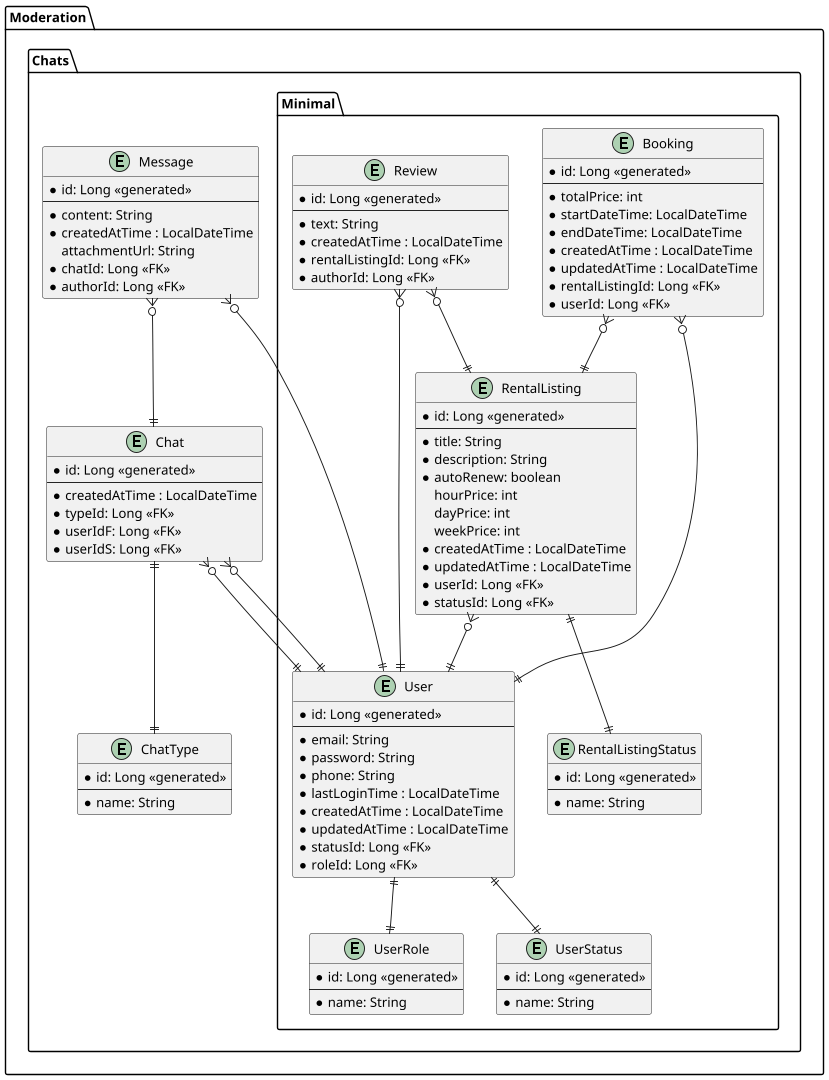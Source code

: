 @startuml database
allow_mixing

scale max 1920 width
scale max 1080 height

left to right direction
top to bottom direction


package "Moderation" {
  package "Chats" {
    package "Minimal" {
      entity "User" as user {
        * id: Long <<generated>>
        ---
        * email: String
        * password: String
        * phone: String
        * lastLoginTime : LocalDateTime
        * createdAtTime : LocalDateTime
        * updatedAtTime : LocalDateTime
        * statusId: Long <<FK>>
        * roleId: Long <<FK>>
      }

      ' USER, ADMIN, MODERATOR
      entity "UserRole" as userRole {
        * id: Long <<generated>>
        ---
        * name: String
      }

      ' ACTIVE, BLOCKED, DELETED
      entity "UserStatus" as userStatus {
        * id: Long <<generated>>
        ---
        * name: String
      }

      entity "RentalListing" as rentalListing {
        * id: Long <<generated>>
        ---
        * title: String
        * description: String
        * autoRenew: boolean
        hourPrice: int
        dayPrice: int
        weekPrice: int
        * createdAtTime : LocalDateTime
        * updatedAtTime : LocalDateTime
        * userId: Long <<FK>>
        * statusId: Long <<FK>>
      }

      ' ACTIVE, BLOCKED, ONDELETION, DELETED
      entity "RentalListingStatus" as rentalListingStatus {
        * id: Long <<generated>>
        ---
        * name: String
      }

      entity "Booking" as booking {
        * id: Long <<generated>>
        ---
        * totalPrice: int
        * startDateTime: LocalDateTime
        * endDateTime: LocalDateTime
        * createdAtTime : LocalDateTime
        * updatedAtTime : LocalDateTime
        * rentalListingId: Long <<FK>>
        * userId: Long <<FK>>
      }

      entity "Review" as review {
        * id: Long <<generated>>
        ---
        * text: String
        * createdAtTime : LocalDateTime
        * rentalListingId: Long <<FK>>
        * authorId: Long <<FK>>
      }

      user ||--|| userRole
      user ||--|| userStatus

      rentalListing }o--|| user
      rentalListing ||--|| rentalListingStatus

      booking }o--|| rentalListing
      booking }o--|| user

      review }o--|| user
      review }o--|| rentalListing
    }

    entity "Chat" as chat {
      * id: Long <<generated>>
      ---
      * createdAtTime : LocalDateTime
      * typeId: Long <<FK>>
      * userIdF: Long <<FK>>
      * userIdS: Long <<FK>>
    }

    entity "ChatType" as chatType {
      * id: Long <<generated>>
      ---
      * name: String
    }

    entity "Message" as message {
      * id: Long <<generated>>
      ---
      * content: String
      * createdAtTime : LocalDateTime
      attachmentUrl: String
      * chatId: Long <<FK>>
      * authorId: Long <<FK>>
    }

    chat }o--|| user
    chat }o--|| user
    chat ||--|| chatType

    message }o--|| chat
    message }o--|| user
  }
}


@enduml
